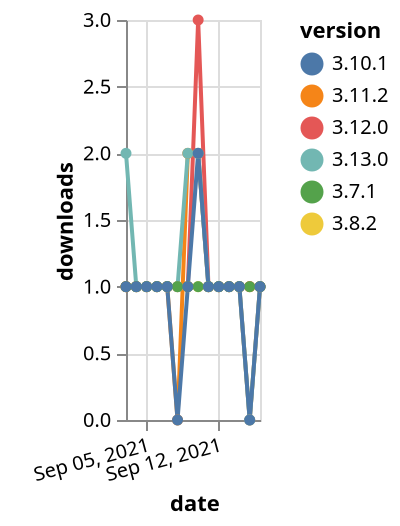{"$schema": "https://vega.github.io/schema/vega-lite/v5.json", "description": "A simple bar chart with embedded data.", "data": {"values": [{"date": "2021-09-03", "total": 141, "delta": 1, "version": "3.11.2"}, {"date": "2021-09-04", "total": 142, "delta": 1, "version": "3.11.2"}, {"date": "2021-09-05", "total": 143, "delta": 1, "version": "3.11.2"}, {"date": "2021-09-06", "total": 144, "delta": 1, "version": "3.11.2"}, {"date": "2021-09-07", "total": 145, "delta": 1, "version": "3.11.2"}, {"date": "2021-09-08", "total": 145, "delta": 0, "version": "3.11.2"}, {"date": "2021-09-09", "total": 147, "delta": 2, "version": "3.11.2"}, {"date": "2021-09-10", "total": 149, "delta": 2, "version": "3.11.2"}, {"date": "2021-09-11", "total": 150, "delta": 1, "version": "3.11.2"}, {"date": "2021-09-12", "total": 151, "delta": 1, "version": "3.11.2"}, {"date": "2021-09-13", "total": 152, "delta": 1, "version": "3.11.2"}, {"date": "2021-09-14", "total": 153, "delta": 1, "version": "3.11.2"}, {"date": "2021-09-15", "total": 153, "delta": 0, "version": "3.11.2"}, {"date": "2021-09-16", "total": 154, "delta": 1, "version": "3.11.2"}, {"date": "2021-09-03", "total": 183, "delta": 1, "version": "3.8.2"}, {"date": "2021-09-04", "total": 184, "delta": 1, "version": "3.8.2"}, {"date": "2021-09-05", "total": 185, "delta": 1, "version": "3.8.2"}, {"date": "2021-09-06", "total": 186, "delta": 1, "version": "3.8.2"}, {"date": "2021-09-07", "total": 187, "delta": 1, "version": "3.8.2"}, {"date": "2021-09-08", "total": 188, "delta": 1, "version": "3.8.2"}, {"date": "2021-09-09", "total": 189, "delta": 1, "version": "3.8.2"}, {"date": "2021-09-10", "total": 190, "delta": 1, "version": "3.8.2"}, {"date": "2021-09-11", "total": 191, "delta": 1, "version": "3.8.2"}, {"date": "2021-09-12", "total": 192, "delta": 1, "version": "3.8.2"}, {"date": "2021-09-13", "total": 193, "delta": 1, "version": "3.8.2"}, {"date": "2021-09-14", "total": 194, "delta": 1, "version": "3.8.2"}, {"date": "2021-09-15", "total": 195, "delta": 1, "version": "3.8.2"}, {"date": "2021-09-16", "total": 196, "delta": 1, "version": "3.8.2"}, {"date": "2021-09-03", "total": 168, "delta": 1, "version": "3.12.0"}, {"date": "2021-09-04", "total": 169, "delta": 1, "version": "3.12.0"}, {"date": "2021-09-05", "total": 170, "delta": 1, "version": "3.12.0"}, {"date": "2021-09-06", "total": 171, "delta": 1, "version": "3.12.0"}, {"date": "2021-09-07", "total": 172, "delta": 1, "version": "3.12.0"}, {"date": "2021-09-08", "total": 173, "delta": 1, "version": "3.12.0"}, {"date": "2021-09-09", "total": 174, "delta": 1, "version": "3.12.0"}, {"date": "2021-09-10", "total": 177, "delta": 3, "version": "3.12.0"}, {"date": "2021-09-11", "total": 178, "delta": 1, "version": "3.12.0"}, {"date": "2021-09-12", "total": 179, "delta": 1, "version": "3.12.0"}, {"date": "2021-09-13", "total": 180, "delta": 1, "version": "3.12.0"}, {"date": "2021-09-14", "total": 181, "delta": 1, "version": "3.12.0"}, {"date": "2021-09-15", "total": 182, "delta": 1, "version": "3.12.0"}, {"date": "2021-09-16", "total": 183, "delta": 1, "version": "3.12.0"}, {"date": "2021-09-03", "total": 113, "delta": 2, "version": "3.13.0"}, {"date": "2021-09-04", "total": 114, "delta": 1, "version": "3.13.0"}, {"date": "2021-09-05", "total": 115, "delta": 1, "version": "3.13.0"}, {"date": "2021-09-06", "total": 116, "delta": 1, "version": "3.13.0"}, {"date": "2021-09-07", "total": 117, "delta": 1, "version": "3.13.0"}, {"date": "2021-09-08", "total": 118, "delta": 1, "version": "3.13.0"}, {"date": "2021-09-09", "total": 120, "delta": 2, "version": "3.13.0"}, {"date": "2021-09-10", "total": 122, "delta": 2, "version": "3.13.0"}, {"date": "2021-09-11", "total": 123, "delta": 1, "version": "3.13.0"}, {"date": "2021-09-12", "total": 124, "delta": 1, "version": "3.13.0"}, {"date": "2021-09-13", "total": 125, "delta": 1, "version": "3.13.0"}, {"date": "2021-09-14", "total": 126, "delta": 1, "version": "3.13.0"}, {"date": "2021-09-15", "total": 126, "delta": 0, "version": "3.13.0"}, {"date": "2021-09-16", "total": 127, "delta": 1, "version": "3.13.0"}, {"date": "2021-09-03", "total": 208, "delta": 1, "version": "3.7.1"}, {"date": "2021-09-04", "total": 209, "delta": 1, "version": "3.7.1"}, {"date": "2021-09-05", "total": 210, "delta": 1, "version": "3.7.1"}, {"date": "2021-09-06", "total": 211, "delta": 1, "version": "3.7.1"}, {"date": "2021-09-07", "total": 212, "delta": 1, "version": "3.7.1"}, {"date": "2021-09-08", "total": 213, "delta": 1, "version": "3.7.1"}, {"date": "2021-09-09", "total": 214, "delta": 1, "version": "3.7.1"}, {"date": "2021-09-10", "total": 215, "delta": 1, "version": "3.7.1"}, {"date": "2021-09-11", "total": 216, "delta": 1, "version": "3.7.1"}, {"date": "2021-09-12", "total": 217, "delta": 1, "version": "3.7.1"}, {"date": "2021-09-13", "total": 218, "delta": 1, "version": "3.7.1"}, {"date": "2021-09-14", "total": 219, "delta": 1, "version": "3.7.1"}, {"date": "2021-09-15", "total": 220, "delta": 1, "version": "3.7.1"}, {"date": "2021-09-16", "total": 221, "delta": 1, "version": "3.7.1"}, {"date": "2021-09-03", "total": 163, "delta": 1, "version": "3.10.1"}, {"date": "2021-09-04", "total": 164, "delta": 1, "version": "3.10.1"}, {"date": "2021-09-05", "total": 165, "delta": 1, "version": "3.10.1"}, {"date": "2021-09-06", "total": 166, "delta": 1, "version": "3.10.1"}, {"date": "2021-09-07", "total": 167, "delta": 1, "version": "3.10.1"}, {"date": "2021-09-08", "total": 167, "delta": 0, "version": "3.10.1"}, {"date": "2021-09-09", "total": 168, "delta": 1, "version": "3.10.1"}, {"date": "2021-09-10", "total": 170, "delta": 2, "version": "3.10.1"}, {"date": "2021-09-11", "total": 171, "delta": 1, "version": "3.10.1"}, {"date": "2021-09-12", "total": 172, "delta": 1, "version": "3.10.1"}, {"date": "2021-09-13", "total": 173, "delta": 1, "version": "3.10.1"}, {"date": "2021-09-14", "total": 174, "delta": 1, "version": "3.10.1"}, {"date": "2021-09-15", "total": 174, "delta": 0, "version": "3.10.1"}, {"date": "2021-09-16", "total": 175, "delta": 1, "version": "3.10.1"}]}, "width": "container", "mark": {"type": "line", "point": {"filled": true}}, "encoding": {"x": {"field": "date", "type": "temporal", "timeUnit": "yearmonthdate", "title": "date", "axis": {"labelAngle": -15}}, "y": {"field": "delta", "type": "quantitative", "title": "downloads"}, "color": {"field": "version", "type": "nominal"}, "tooltip": {"field": "delta"}}}